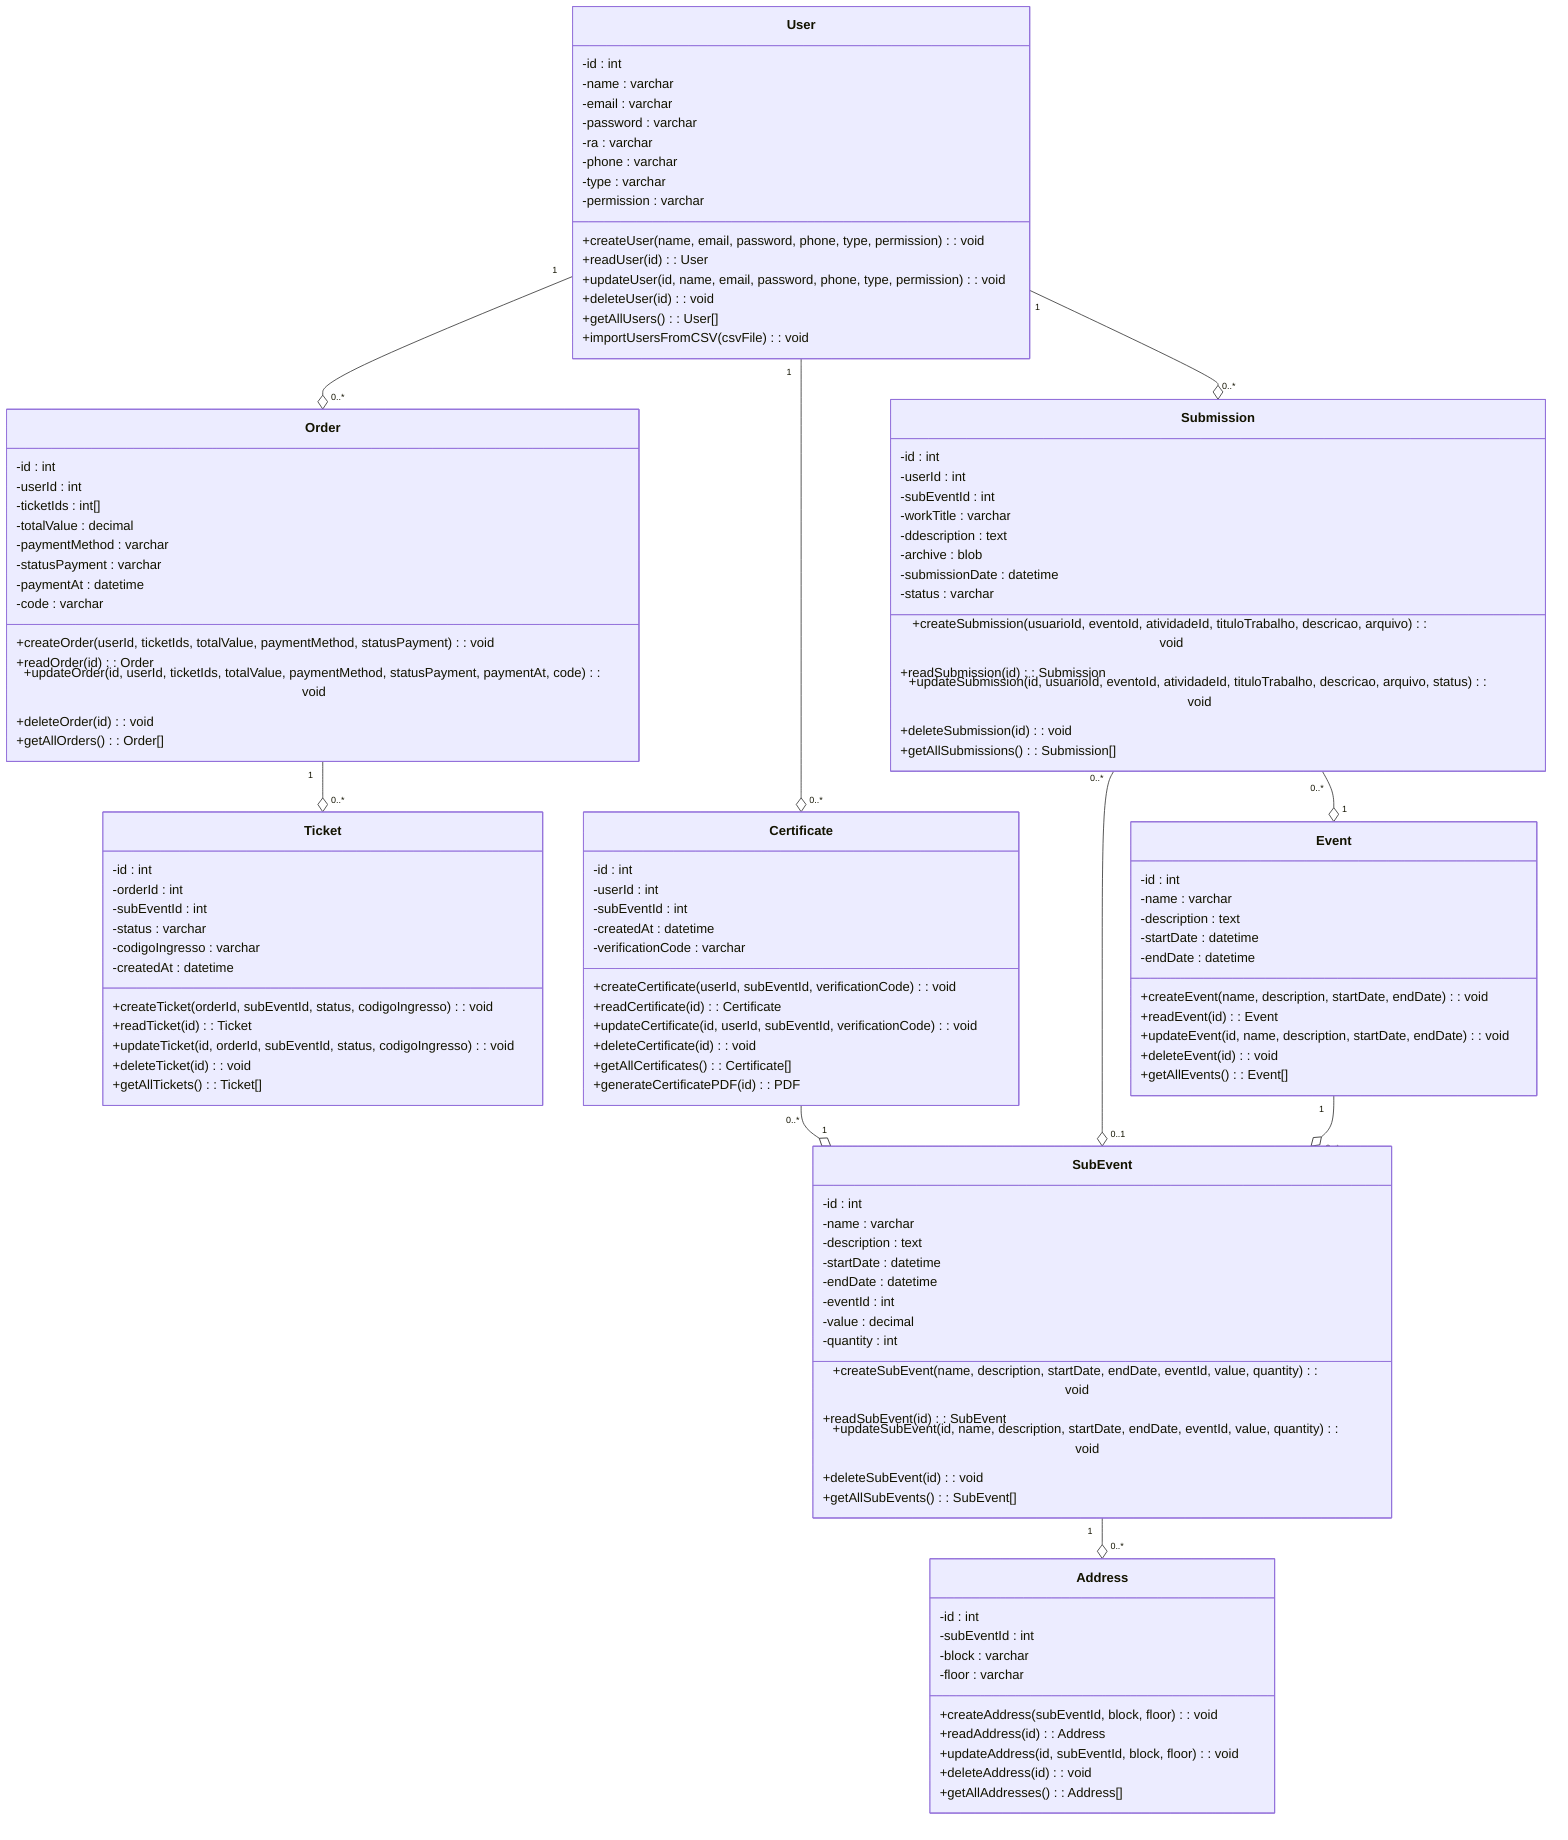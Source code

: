 classDiagram
    class User {
        -id : int
        -name : varchar
        -email : varchar
        -password : varchar
        -ra : varchar
        -phone : varchar
        -type : varchar
        -permission : varchar
        +createUser(name, email, password, phone, type, permission) : void
        +readUser(id) : User
        +updateUser(id, name, email, password, phone, type, permission) : void
        +deleteUser(id) : void
        +getAllUsers() : User[]
        +importUsersFromCSV(csvFile) : void
    }

    class Order {
        -id : int
        -userId : int
        -ticketIds : int[]
        -totalValue : decimal
        -paymentMethod : varchar
        -statusPayment : varchar
        -paymentAt : datetime
        -code : varchar
        +createOrder(userId, ticketIds, totalValue, paymentMethod, statusPayment) : void
        +readOrder(id) : Order
        +updateOrder(id, userId, ticketIds, totalValue, paymentMethod, statusPayment, paymentAt, code) : void
        +deleteOrder(id) : void
        +getAllOrders() : Order[]
    }

    class Ticket {
        -id : int
        -orderId : int
        -subEventId : int
        -status : varchar
        -codigoIngresso : varchar
        -createdAt : datetime
        +createTicket(orderId, subEventId, status, codigoIngresso) : void
        +readTicket(id) : Ticket
        +updateTicket(id, orderId, subEventId, status, codigoIngresso) : void
        +deleteTicket(id) : void
        +getAllTickets() : Ticket[]
    }

    class Certificate {
        -id : int
        -userId : int
        -subEventId : int
        -createdAt : datetime
        -verificationCode : varchar
        +createCertificate(userId, subEventId, verificationCode) : void
        +readCertificate(id) : Certificate
        +updateCertificate(id, userId, subEventId, verificationCode) : void
        +deleteCertificate(id) : void
        +getAllCertificates() : Certificate[]
        +generateCertificatePDF(id) : PDF
    }

    class Submission {
        -id : int
        -userId : int
        -subEventId : int
        -workTitle : varchar
        -ddescription : text
        -archive : blob
        -submissionDate : datetime
        -status : varchar
        +createSubmission(usuarioId, eventoId, atividadeId, tituloTrabalho, descricao, arquivo) : void
        +readSubmission(id) : Submission
        +updateSubmission(id, usuarioId, eventoId, atividadeId, tituloTrabalho, descricao, arquivo, status) : void
        +deleteSubmission(id) : void
        +getAllSubmissions() : Submission[]
    }

    class Event {
        -id : int
        -name : varchar
        -description : text
        -startDate : datetime
        -endDate : datetime
        +createEvent(name, description, startDate, endDate) : void
        +readEvent(id) : Event
        +updateEvent(id, name, description, startDate, endDate) : void
        +deleteEvent(id) : void
        +getAllEvents() : Event[]
    }

    class SubEvent {
        -id : int
        -name : varchar
        -description : text
        -startDate : datetime
        -endDate : datetime
        -eventId : int
        -value : decimal
        -quantity : int
        +createSubEvent(name, description, startDate, endDate, eventId, value, quantity) : void
        +readSubEvent(id) : SubEvent
        +updateSubEvent(id, name, description, startDate, endDate, eventId, value, quantity) : void
        +deleteSubEvent(id) : void
        +getAllSubEvents() : SubEvent[]
    }

    class Address {
        -id : int
        -subEventId : int
        -block : varchar
        -floor : varchar
        +createAddress(subEventId, block, floor) : void
        +readAddress(id) : Address
        +updateAddress(id, subEventId, block, floor) : void
        +deleteAddress(id) : void
        +getAllAddresses() : Address[]
    }

    User "1" --o "0..*" Order
    Order "1" --o "0..*" Ticket
    User "1" --o "0..*" Certificate
    Certificate "0..*" --o "1" SubEvent
    User "1" --o "0..*" Submission
    Submission "0..*" --o "1" Event
    Submission "0..*" --o "0..1" SubEvent
    Event "1" --o "0..*" SubEvent
    SubEvent "1" --o "0..*" Address